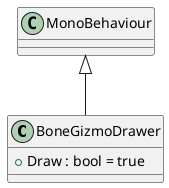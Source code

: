 @startuml
class BoneGizmoDrawer {
    + Draw : bool = true
}
MonoBehaviour <|-- BoneGizmoDrawer
@enduml
